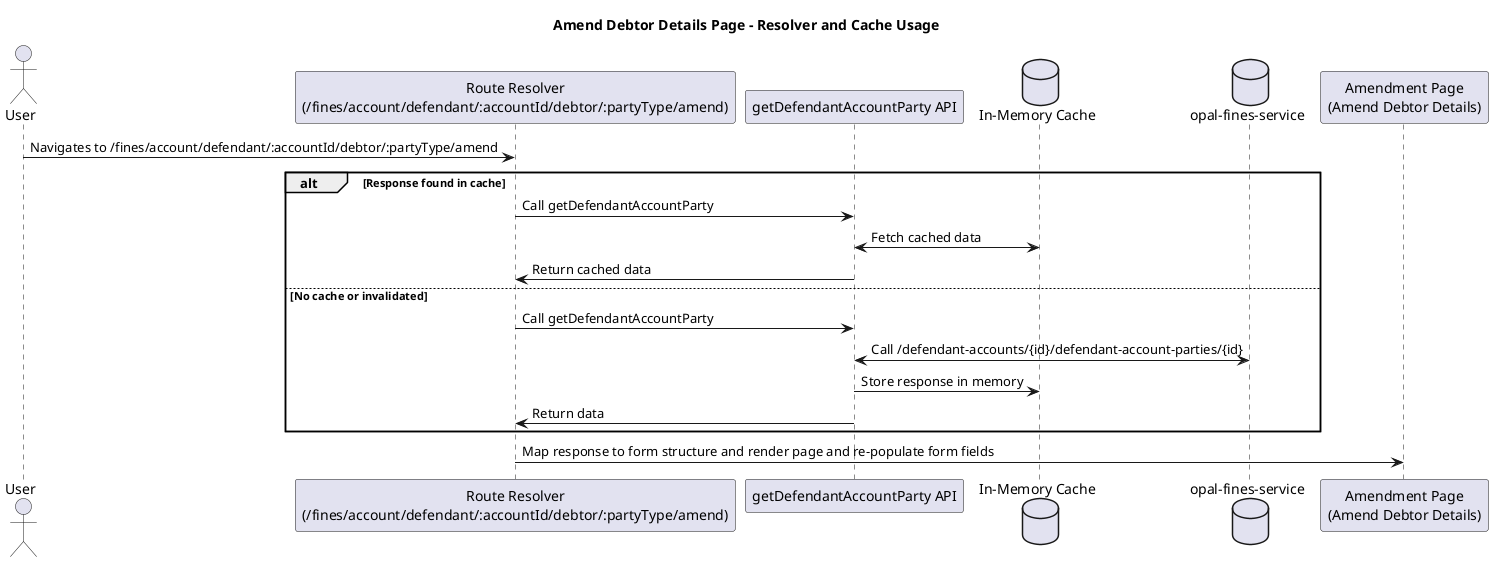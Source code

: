@startuml
title Amend Debtor Details Page - Resolver and Cache Usage

actor User
participant "Route Resolver\n(/fines/account/defendant/:accountId/debtor/:partyType/amend)" as Resolver
participant "getDefendantAccountParty API" as API
database "In-Memory Cache" as Cache
database "opal-fines-service" as Backend
participant "Amendment Page\n(Amend Debtor Details)" as Page

User -> Resolver : Navigates to /fines/account/defendant/:accountId/debtor/:partyType/amend

alt Response found in cache
    Resolver -> API : Call getDefendantAccountParty
    API <-> Cache : Fetch cached data
    API -> Resolver : Return cached data
else No cache or invalidated
    Resolver -> API : Call getDefendantAccountParty
    API <-> Backend : Call /defendant-accounts/{id}/defendant-account-parties/{id}
    API -> Cache : Store response in memory
    API -> Resolver : Return data
end

Resolver -> Page : Map response to form structure and render page and re-populate form fields
@enduml